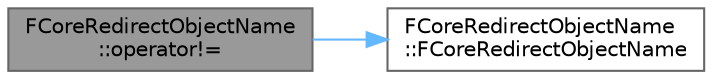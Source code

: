 digraph "FCoreRedirectObjectName::operator!="
{
 // INTERACTIVE_SVG=YES
 // LATEX_PDF_SIZE
  bgcolor="transparent";
  edge [fontname=Helvetica,fontsize=10,labelfontname=Helvetica,labelfontsize=10];
  node [fontname=Helvetica,fontsize=10,shape=box,height=0.2,width=0.4];
  rankdir="LR";
  Node1 [id="Node000001",label="FCoreRedirectObjectName\l::operator!=",height=0.2,width=0.4,color="gray40", fillcolor="grey60", style="filled", fontcolor="black",tooltip=" "];
  Node1 -> Node2 [id="edge1_Node000001_Node000002",color="steelblue1",style="solid",tooltip=" "];
  Node2 [id="Node000002",label="FCoreRedirectObjectName\l::FCoreRedirectObjectName",height=0.2,width=0.4,color="grey40", fillcolor="white", style="filled",URL="$d7/d91/structFCoreRedirectObjectName.html#aac704fab9e1202c8f4aea8cf9e5811fe",tooltip="Default to invalid names."];
}
